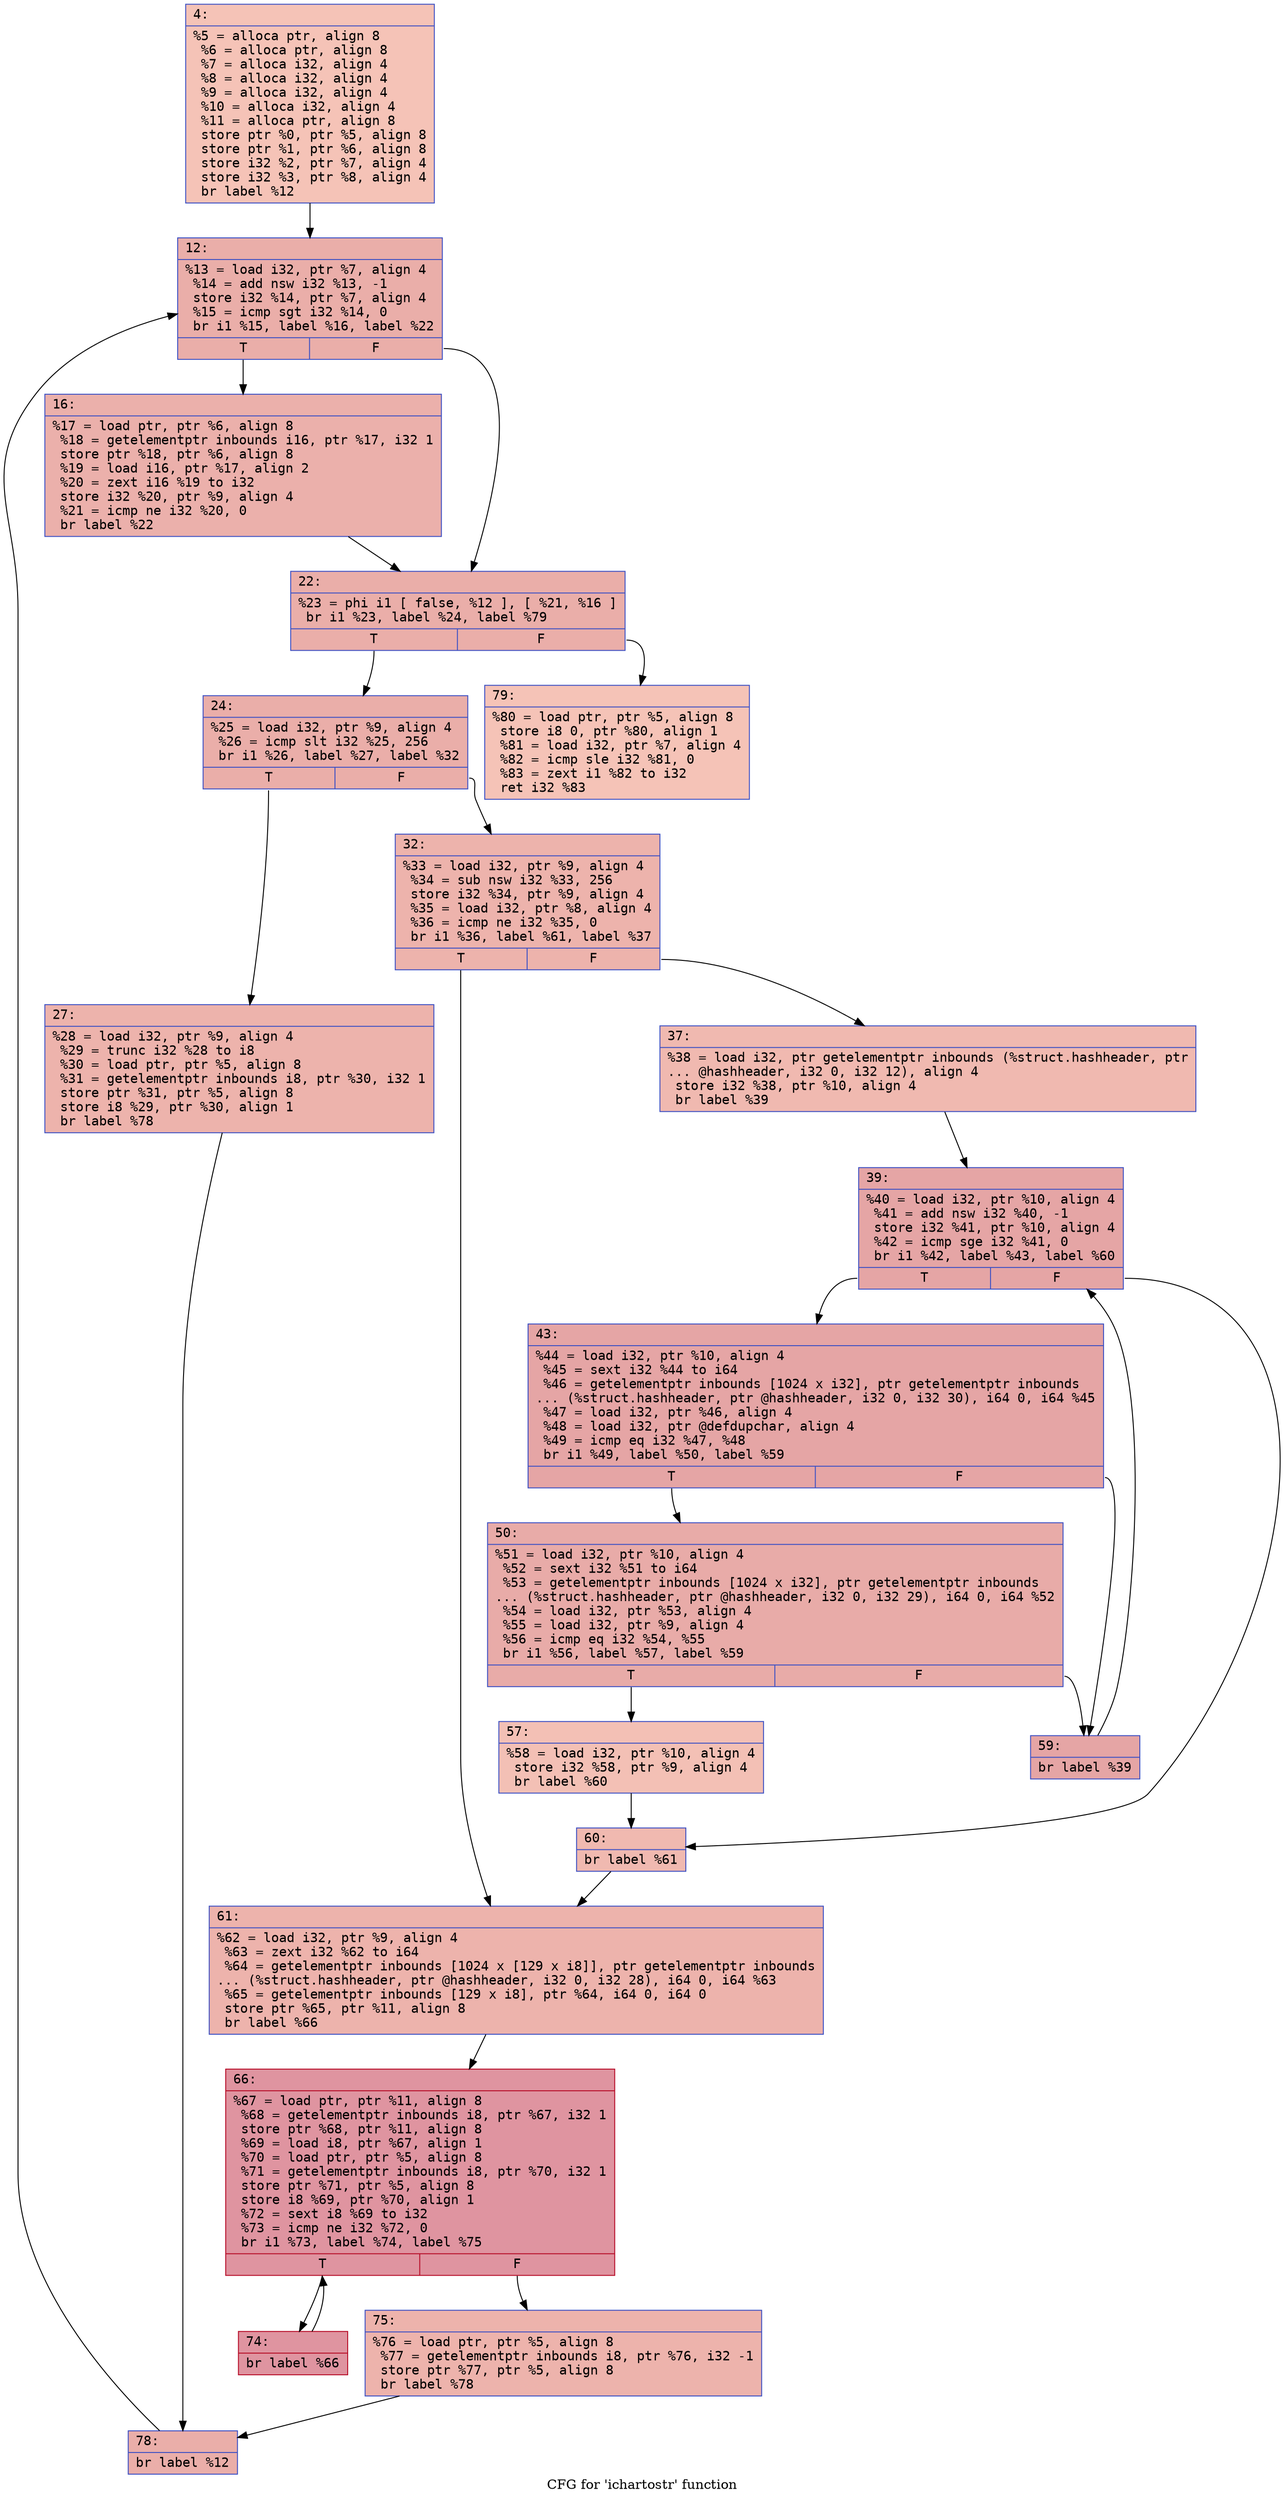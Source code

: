 digraph "CFG for 'ichartostr' function" {
	label="CFG for 'ichartostr' function";

	Node0x6000000d7520 [shape=record,color="#3d50c3ff", style=filled, fillcolor="#e8765c70" fontname="Courier",label="{4:\l|  %5 = alloca ptr, align 8\l  %6 = alloca ptr, align 8\l  %7 = alloca i32, align 4\l  %8 = alloca i32, align 4\l  %9 = alloca i32, align 4\l  %10 = alloca i32, align 4\l  %11 = alloca ptr, align 8\l  store ptr %0, ptr %5, align 8\l  store ptr %1, ptr %6, align 8\l  store i32 %2, ptr %7, align 4\l  store i32 %3, ptr %8, align 4\l  br label %12\l}"];
	Node0x6000000d7520 -> Node0x6000000d7610[tooltip="4 -> 12\nProbability 100.00%" ];
	Node0x6000000d7610 [shape=record,color="#3d50c3ff", style=filled, fillcolor="#d0473d70" fontname="Courier",label="{12:\l|  %13 = load i32, ptr %7, align 4\l  %14 = add nsw i32 %13, -1\l  store i32 %14, ptr %7, align 4\l  %15 = icmp sgt i32 %14, 0\l  br i1 %15, label %16, label %22\l|{<s0>T|<s1>F}}"];
	Node0x6000000d7610:s0 -> Node0x6000000d7660[tooltip="12 -> 16\nProbability 62.50%" ];
	Node0x6000000d7610:s1 -> Node0x6000000d76b0[tooltip="12 -> 22\nProbability 37.50%" ];
	Node0x6000000d7660 [shape=record,color="#3d50c3ff", style=filled, fillcolor="#d24b4070" fontname="Courier",label="{16:\l|  %17 = load ptr, ptr %6, align 8\l  %18 = getelementptr inbounds i16, ptr %17, i32 1\l  store ptr %18, ptr %6, align 8\l  %19 = load i16, ptr %17, align 2\l  %20 = zext i16 %19 to i32\l  store i32 %20, ptr %9, align 4\l  %21 = icmp ne i32 %20, 0\l  br label %22\l}"];
	Node0x6000000d7660 -> Node0x6000000d76b0[tooltip="16 -> 22\nProbability 100.00%" ];
	Node0x6000000d76b0 [shape=record,color="#3d50c3ff", style=filled, fillcolor="#d0473d70" fontname="Courier",label="{22:\l|  %23 = phi i1 [ false, %12 ], [ %21, %16 ]\l  br i1 %23, label %24, label %79\l|{<s0>T|<s1>F}}"];
	Node0x6000000d76b0:s0 -> Node0x6000000d7700[tooltip="22 -> 24\nProbability 96.88%" ];
	Node0x6000000d76b0:s1 -> Node0x6000000d7bb0[tooltip="22 -> 79\nProbability 3.12%" ];
	Node0x6000000d7700 [shape=record,color="#3d50c3ff", style=filled, fillcolor="#d0473d70" fontname="Courier",label="{24:\l|  %25 = load i32, ptr %9, align 4\l  %26 = icmp slt i32 %25, 256\l  br i1 %26, label %27, label %32\l|{<s0>T|<s1>F}}"];
	Node0x6000000d7700:s0 -> Node0x6000000d7750[tooltip="24 -> 27\nProbability 50.00%" ];
	Node0x6000000d7700:s1 -> Node0x6000000d77a0[tooltip="24 -> 32\nProbability 50.00%" ];
	Node0x6000000d7750 [shape=record,color="#3d50c3ff", style=filled, fillcolor="#d6524470" fontname="Courier",label="{27:\l|  %28 = load i32, ptr %9, align 4\l  %29 = trunc i32 %28 to i8\l  %30 = load ptr, ptr %5, align 8\l  %31 = getelementptr inbounds i8, ptr %30, i32 1\l  store ptr %31, ptr %5, align 8\l  store i8 %29, ptr %30, align 1\l  br label %78\l}"];
	Node0x6000000d7750 -> Node0x6000000d7b60[tooltip="27 -> 78\nProbability 100.00%" ];
	Node0x6000000d77a0 [shape=record,color="#3d50c3ff", style=filled, fillcolor="#d6524470" fontname="Courier",label="{32:\l|  %33 = load i32, ptr %9, align 4\l  %34 = sub nsw i32 %33, 256\l  store i32 %34, ptr %9, align 4\l  %35 = load i32, ptr %8, align 4\l  %36 = icmp ne i32 %35, 0\l  br i1 %36, label %61, label %37\l|{<s0>T|<s1>F}}"];
	Node0x6000000d77a0:s0 -> Node0x6000000d7a20[tooltip="32 -> 61\nProbability 62.50%" ];
	Node0x6000000d77a0:s1 -> Node0x6000000d77f0[tooltip="32 -> 37\nProbability 37.50%" ];
	Node0x6000000d77f0 [shape=record,color="#3d50c3ff", style=filled, fillcolor="#de614d70" fontname="Courier",label="{37:\l|  %38 = load i32, ptr getelementptr inbounds (%struct.hashheader, ptr\l... @hashheader, i32 0, i32 12), align 4\l  store i32 %38, ptr %10, align 4\l  br label %39\l}"];
	Node0x6000000d77f0 -> Node0x6000000d7840[tooltip="37 -> 39\nProbability 100.00%" ];
	Node0x6000000d7840 [shape=record,color="#3d50c3ff", style=filled, fillcolor="#c5333470" fontname="Courier",label="{39:\l|  %40 = load i32, ptr %10, align 4\l  %41 = add nsw i32 %40, -1\l  store i32 %41, ptr %10, align 4\l  %42 = icmp sge i32 %41, 0\l  br i1 %42, label %43, label %60\l|{<s0>T|<s1>F}}"];
	Node0x6000000d7840:s0 -> Node0x6000000d7890[tooltip="39 -> 43\nProbability 96.88%" ];
	Node0x6000000d7840:s1 -> Node0x6000000d79d0[tooltip="39 -> 60\nProbability 3.12%" ];
	Node0x6000000d7890 [shape=record,color="#3d50c3ff", style=filled, fillcolor="#c5333470" fontname="Courier",label="{43:\l|  %44 = load i32, ptr %10, align 4\l  %45 = sext i32 %44 to i64\l  %46 = getelementptr inbounds [1024 x i32], ptr getelementptr inbounds\l... (%struct.hashheader, ptr @hashheader, i32 0, i32 30), i64 0, i64 %45\l  %47 = load i32, ptr %46, align 4\l  %48 = load i32, ptr @defdupchar, align 4\l  %49 = icmp eq i32 %47, %48\l  br i1 %49, label %50, label %59\l|{<s0>T|<s1>F}}"];
	Node0x6000000d7890:s0 -> Node0x6000000d78e0[tooltip="43 -> 50\nProbability 50.00%" ];
	Node0x6000000d7890:s1 -> Node0x6000000d7980[tooltip="43 -> 59\nProbability 50.00%" ];
	Node0x6000000d78e0 [shape=record,color="#3d50c3ff", style=filled, fillcolor="#cc403a70" fontname="Courier",label="{50:\l|  %51 = load i32, ptr %10, align 4\l  %52 = sext i32 %51 to i64\l  %53 = getelementptr inbounds [1024 x i32], ptr getelementptr inbounds\l... (%struct.hashheader, ptr @hashheader, i32 0, i32 29), i64 0, i64 %52\l  %54 = load i32, ptr %53, align 4\l  %55 = load i32, ptr %9, align 4\l  %56 = icmp eq i32 %54, %55\l  br i1 %56, label %57, label %59\l|{<s0>T|<s1>F}}"];
	Node0x6000000d78e0:s0 -> Node0x6000000d7930[tooltip="50 -> 57\nProbability 3.12%" ];
	Node0x6000000d78e0:s1 -> Node0x6000000d7980[tooltip="50 -> 59\nProbability 96.88%" ];
	Node0x6000000d7930 [shape=record,color="#3d50c3ff", style=filled, fillcolor="#e5705870" fontname="Courier",label="{57:\l|  %58 = load i32, ptr %10, align 4\l  store i32 %58, ptr %9, align 4\l  br label %60\l}"];
	Node0x6000000d7930 -> Node0x6000000d79d0[tooltip="57 -> 60\nProbability 100.00%" ];
	Node0x6000000d7980 [shape=record,color="#3d50c3ff", style=filled, fillcolor="#c5333470" fontname="Courier",label="{59:\l|  br label %39\l}"];
	Node0x6000000d7980 -> Node0x6000000d7840[tooltip="59 -> 39\nProbability 100.00%" ];
	Node0x6000000d79d0 [shape=record,color="#3d50c3ff", style=filled, fillcolor="#de614d70" fontname="Courier",label="{60:\l|  br label %61\l}"];
	Node0x6000000d79d0 -> Node0x6000000d7a20[tooltip="60 -> 61\nProbability 100.00%" ];
	Node0x6000000d7a20 [shape=record,color="#3d50c3ff", style=filled, fillcolor="#d6524470" fontname="Courier",label="{61:\l|  %62 = load i32, ptr %9, align 4\l  %63 = zext i32 %62 to i64\l  %64 = getelementptr inbounds [1024 x [129 x i8]], ptr getelementptr inbounds\l... (%struct.hashheader, ptr @hashheader, i32 0, i32 28), i64 0, i64 %63\l  %65 = getelementptr inbounds [129 x i8], ptr %64, i64 0, i64 0\l  store ptr %65, ptr %11, align 8\l  br label %66\l}"];
	Node0x6000000d7a20 -> Node0x6000000d7a70[tooltip="61 -> 66\nProbability 100.00%" ];
	Node0x6000000d7a70 [shape=record,color="#b70d28ff", style=filled, fillcolor="#b70d2870" fontname="Courier",label="{66:\l|  %67 = load ptr, ptr %11, align 8\l  %68 = getelementptr inbounds i8, ptr %67, i32 1\l  store ptr %68, ptr %11, align 8\l  %69 = load i8, ptr %67, align 1\l  %70 = load ptr, ptr %5, align 8\l  %71 = getelementptr inbounds i8, ptr %70, i32 1\l  store ptr %71, ptr %5, align 8\l  store i8 %69, ptr %70, align 1\l  %72 = sext i8 %69 to i32\l  %73 = icmp ne i32 %72, 0\l  br i1 %73, label %74, label %75\l|{<s0>T|<s1>F}}"];
	Node0x6000000d7a70:s0 -> Node0x6000000d7ac0[tooltip="66 -> 74\nProbability 96.88%" ];
	Node0x6000000d7a70:s1 -> Node0x6000000d7b10[tooltip="66 -> 75\nProbability 3.12%" ];
	Node0x6000000d7ac0 [shape=record,color="#b70d28ff", style=filled, fillcolor="#b70d2870" fontname="Courier",label="{74:\l|  br label %66\l}"];
	Node0x6000000d7ac0 -> Node0x6000000d7a70[tooltip="74 -> 66\nProbability 100.00%" ];
	Node0x6000000d7b10 [shape=record,color="#3d50c3ff", style=filled, fillcolor="#d6524470" fontname="Courier",label="{75:\l|  %76 = load ptr, ptr %5, align 8\l  %77 = getelementptr inbounds i8, ptr %76, i32 -1\l  store ptr %77, ptr %5, align 8\l  br label %78\l}"];
	Node0x6000000d7b10 -> Node0x6000000d7b60[tooltip="75 -> 78\nProbability 100.00%" ];
	Node0x6000000d7b60 [shape=record,color="#3d50c3ff", style=filled, fillcolor="#d0473d70" fontname="Courier",label="{78:\l|  br label %12\l}"];
	Node0x6000000d7b60 -> Node0x6000000d7610[tooltip="78 -> 12\nProbability 100.00%" ];
	Node0x6000000d7bb0 [shape=record,color="#3d50c3ff", style=filled, fillcolor="#e8765c70" fontname="Courier",label="{79:\l|  %80 = load ptr, ptr %5, align 8\l  store i8 0, ptr %80, align 1\l  %81 = load i32, ptr %7, align 4\l  %82 = icmp sle i32 %81, 0\l  %83 = zext i1 %82 to i32\l  ret i32 %83\l}"];
}
